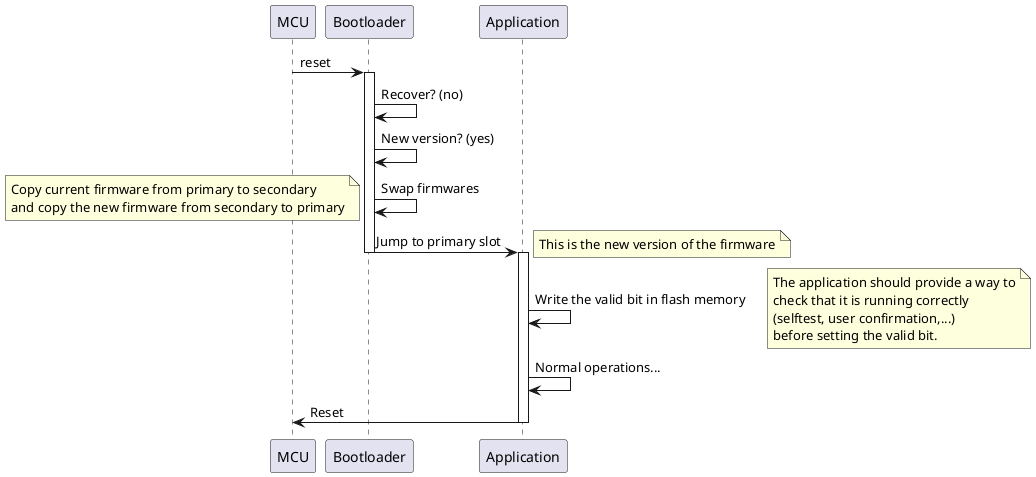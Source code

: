 @startuml

MCU -> Bootloader: reset
activate Bootloader
Bootloader -> Bootloader: Recover? (no)
Bootloader -> Bootloader: New version? (yes)
Bootloader -> Bootloader: Swap firmwares
note left: Copy current firmware from primary to secondary\nand copy the new firmware from secondary to primary
Bootloader -> Application: Jump to primary slot
deactivate Bootloader


activate Application
note right: This is the new version of the firmware
Application -> Application: Write the valid bit in flash memory
note right: The application should provide a way to\ncheck that it is running correctly\n(selftest, user confirmation,...)\nbefore setting the valid bit.
Application -> Application: Normal operations...
Application -> MCU: Reset
deactivate Application

@enduml